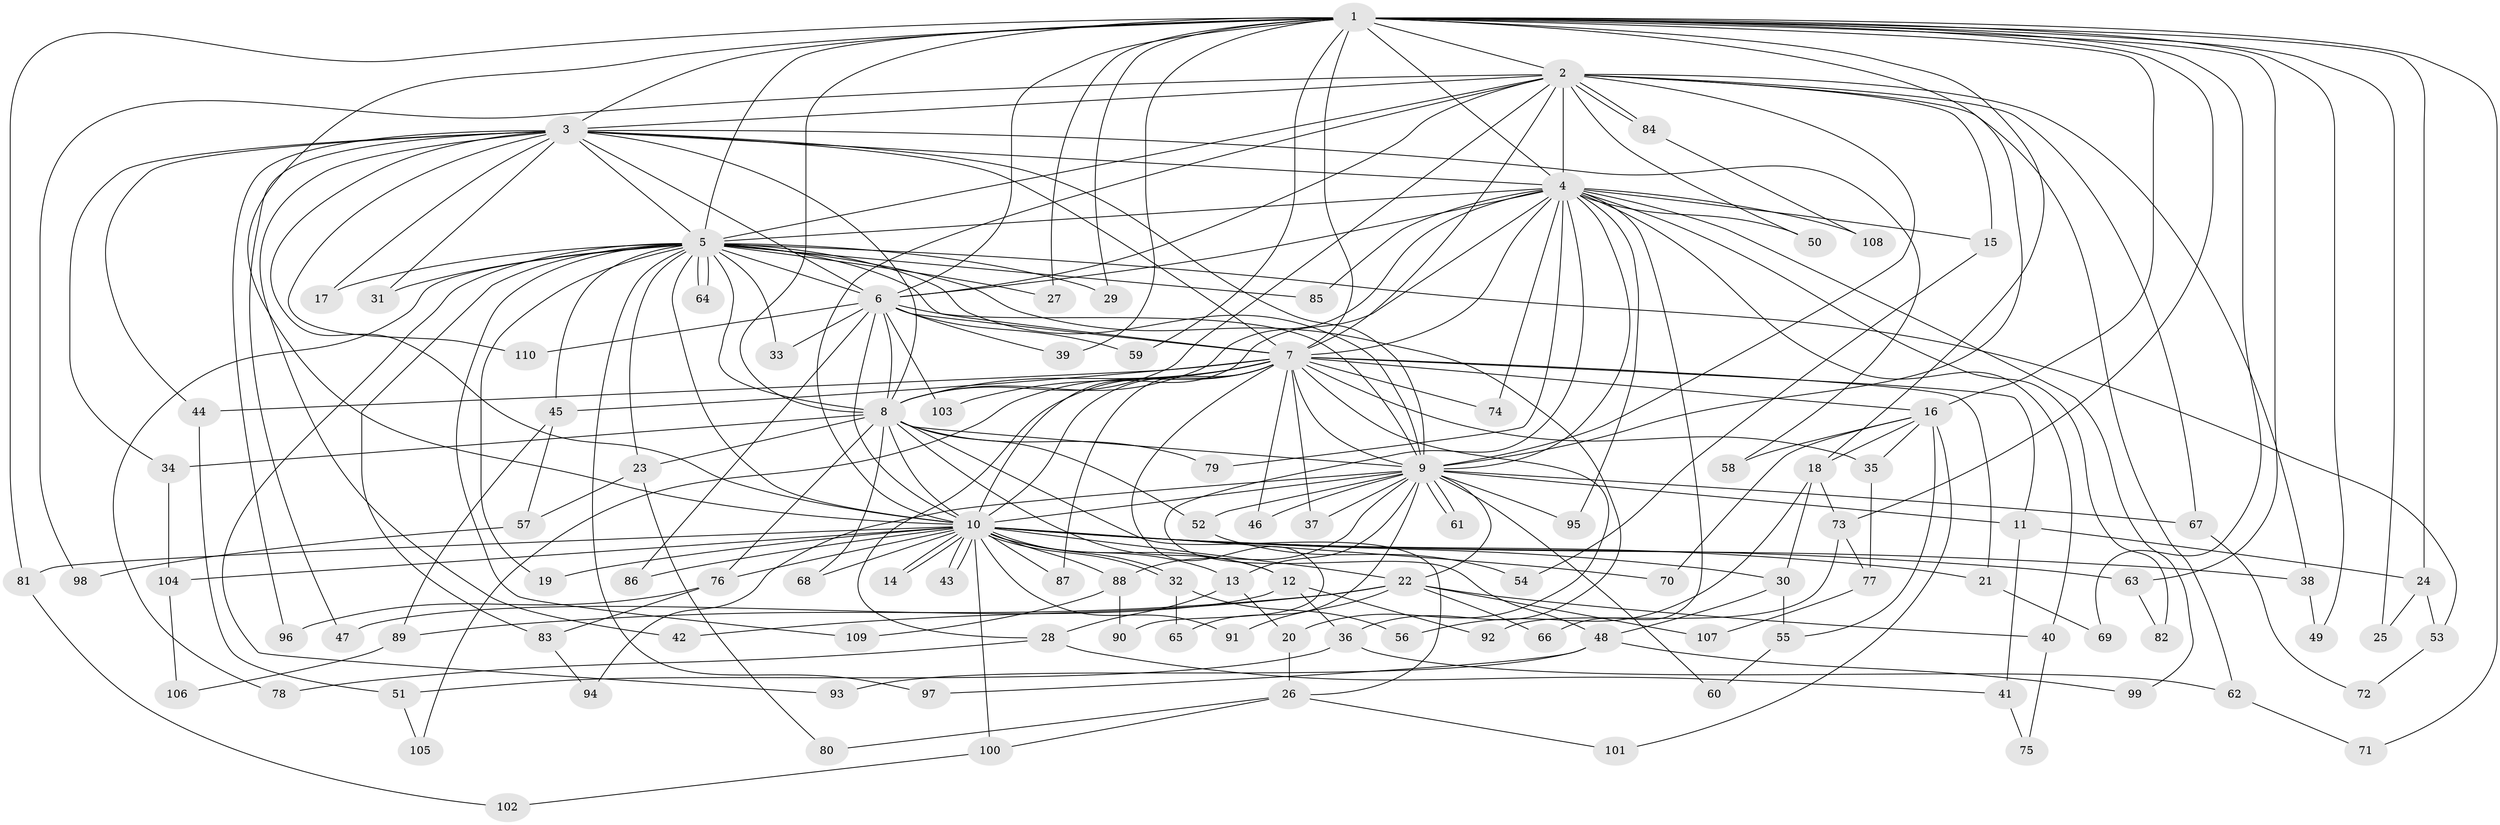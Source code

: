 // coarse degree distribution, {32: 0.012345679012345678, 16: 0.012345679012345678, 17: 0.012345679012345678, 19: 0.012345679012345678, 26: 0.012345679012345678, 13: 0.024691358024691357, 27: 0.012345679012345678, 33: 0.012345679012345678, 5: 0.024691358024691357, 4: 0.13580246913580246, 2: 0.4691358024691358, 3: 0.2222222222222222, 7: 0.012345679012345678, 8: 0.012345679012345678, 1: 0.012345679012345678}
// Generated by graph-tools (version 1.1) at 2025/51/02/27/25 19:51:44]
// undirected, 110 vertices, 245 edges
graph export_dot {
graph [start="1"]
  node [color=gray90,style=filled];
  1;
  2;
  3;
  4;
  5;
  6;
  7;
  8;
  9;
  10;
  11;
  12;
  13;
  14;
  15;
  16;
  17;
  18;
  19;
  20;
  21;
  22;
  23;
  24;
  25;
  26;
  27;
  28;
  29;
  30;
  31;
  32;
  33;
  34;
  35;
  36;
  37;
  38;
  39;
  40;
  41;
  42;
  43;
  44;
  45;
  46;
  47;
  48;
  49;
  50;
  51;
  52;
  53;
  54;
  55;
  56;
  57;
  58;
  59;
  60;
  61;
  62;
  63;
  64;
  65;
  66;
  67;
  68;
  69;
  70;
  71;
  72;
  73;
  74;
  75;
  76;
  77;
  78;
  79;
  80;
  81;
  82;
  83;
  84;
  85;
  86;
  87;
  88;
  89;
  90;
  91;
  92;
  93;
  94;
  95;
  96;
  97;
  98;
  99;
  100;
  101;
  102;
  103;
  104;
  105;
  106;
  107;
  108;
  109;
  110;
  1 -- 2;
  1 -- 3;
  1 -- 4;
  1 -- 5;
  1 -- 6;
  1 -- 7;
  1 -- 8;
  1 -- 9;
  1 -- 10;
  1 -- 16;
  1 -- 18;
  1 -- 24;
  1 -- 25;
  1 -- 27;
  1 -- 29;
  1 -- 39;
  1 -- 49;
  1 -- 59;
  1 -- 63;
  1 -- 69;
  1 -- 71;
  1 -- 73;
  1 -- 81;
  2 -- 3;
  2 -- 4;
  2 -- 5;
  2 -- 6;
  2 -- 7;
  2 -- 8;
  2 -- 9;
  2 -- 10;
  2 -- 15;
  2 -- 38;
  2 -- 50;
  2 -- 62;
  2 -- 67;
  2 -- 84;
  2 -- 84;
  2 -- 98;
  3 -- 4;
  3 -- 5;
  3 -- 6;
  3 -- 7;
  3 -- 8;
  3 -- 9;
  3 -- 10;
  3 -- 17;
  3 -- 31;
  3 -- 34;
  3 -- 42;
  3 -- 44;
  3 -- 47;
  3 -- 58;
  3 -- 96;
  3 -- 110;
  4 -- 5;
  4 -- 6;
  4 -- 7;
  4 -- 8;
  4 -- 9;
  4 -- 10;
  4 -- 15;
  4 -- 40;
  4 -- 48;
  4 -- 50;
  4 -- 66;
  4 -- 74;
  4 -- 79;
  4 -- 82;
  4 -- 85;
  4 -- 95;
  4 -- 99;
  4 -- 108;
  5 -- 6;
  5 -- 7;
  5 -- 8;
  5 -- 9;
  5 -- 10;
  5 -- 17;
  5 -- 19;
  5 -- 23;
  5 -- 27;
  5 -- 29;
  5 -- 31;
  5 -- 33;
  5 -- 36;
  5 -- 45;
  5 -- 53;
  5 -- 64;
  5 -- 64;
  5 -- 78;
  5 -- 83;
  5 -- 85;
  5 -- 93;
  5 -- 97;
  5 -- 109;
  6 -- 7;
  6 -- 8;
  6 -- 9;
  6 -- 10;
  6 -- 33;
  6 -- 39;
  6 -- 59;
  6 -- 86;
  6 -- 103;
  6 -- 110;
  7 -- 8;
  7 -- 9;
  7 -- 10;
  7 -- 11;
  7 -- 16;
  7 -- 20;
  7 -- 21;
  7 -- 28;
  7 -- 35;
  7 -- 37;
  7 -- 44;
  7 -- 45;
  7 -- 46;
  7 -- 74;
  7 -- 87;
  7 -- 90;
  7 -- 103;
  7 -- 105;
  8 -- 9;
  8 -- 10;
  8 -- 12;
  8 -- 23;
  8 -- 26;
  8 -- 34;
  8 -- 52;
  8 -- 68;
  8 -- 76;
  8 -- 79;
  9 -- 10;
  9 -- 11;
  9 -- 13;
  9 -- 22;
  9 -- 37;
  9 -- 46;
  9 -- 52;
  9 -- 60;
  9 -- 61;
  9 -- 61;
  9 -- 65;
  9 -- 67;
  9 -- 88;
  9 -- 94;
  9 -- 95;
  10 -- 12;
  10 -- 13;
  10 -- 14;
  10 -- 14;
  10 -- 19;
  10 -- 21;
  10 -- 22;
  10 -- 30;
  10 -- 32;
  10 -- 32;
  10 -- 38;
  10 -- 43;
  10 -- 43;
  10 -- 63;
  10 -- 68;
  10 -- 70;
  10 -- 76;
  10 -- 81;
  10 -- 86;
  10 -- 87;
  10 -- 88;
  10 -- 91;
  10 -- 100;
  10 -- 104;
  11 -- 24;
  11 -- 41;
  12 -- 36;
  12 -- 47;
  12 -- 92;
  13 -- 20;
  13 -- 28;
  15 -- 54;
  16 -- 18;
  16 -- 35;
  16 -- 55;
  16 -- 58;
  16 -- 70;
  16 -- 101;
  18 -- 30;
  18 -- 56;
  18 -- 73;
  20 -- 26;
  21 -- 69;
  22 -- 40;
  22 -- 42;
  22 -- 66;
  22 -- 89;
  22 -- 91;
  22 -- 107;
  23 -- 57;
  23 -- 80;
  24 -- 25;
  24 -- 53;
  26 -- 80;
  26 -- 100;
  26 -- 101;
  28 -- 41;
  28 -- 78;
  30 -- 48;
  30 -- 55;
  32 -- 56;
  32 -- 65;
  34 -- 104;
  35 -- 77;
  36 -- 51;
  36 -- 62;
  38 -- 49;
  40 -- 75;
  41 -- 75;
  44 -- 51;
  45 -- 57;
  45 -- 89;
  48 -- 93;
  48 -- 97;
  48 -- 99;
  51 -- 105;
  52 -- 54;
  53 -- 72;
  55 -- 60;
  57 -- 98;
  62 -- 71;
  63 -- 82;
  67 -- 72;
  73 -- 77;
  73 -- 92;
  76 -- 83;
  76 -- 96;
  77 -- 107;
  81 -- 102;
  83 -- 94;
  84 -- 108;
  88 -- 90;
  88 -- 109;
  89 -- 106;
  100 -- 102;
  104 -- 106;
}
